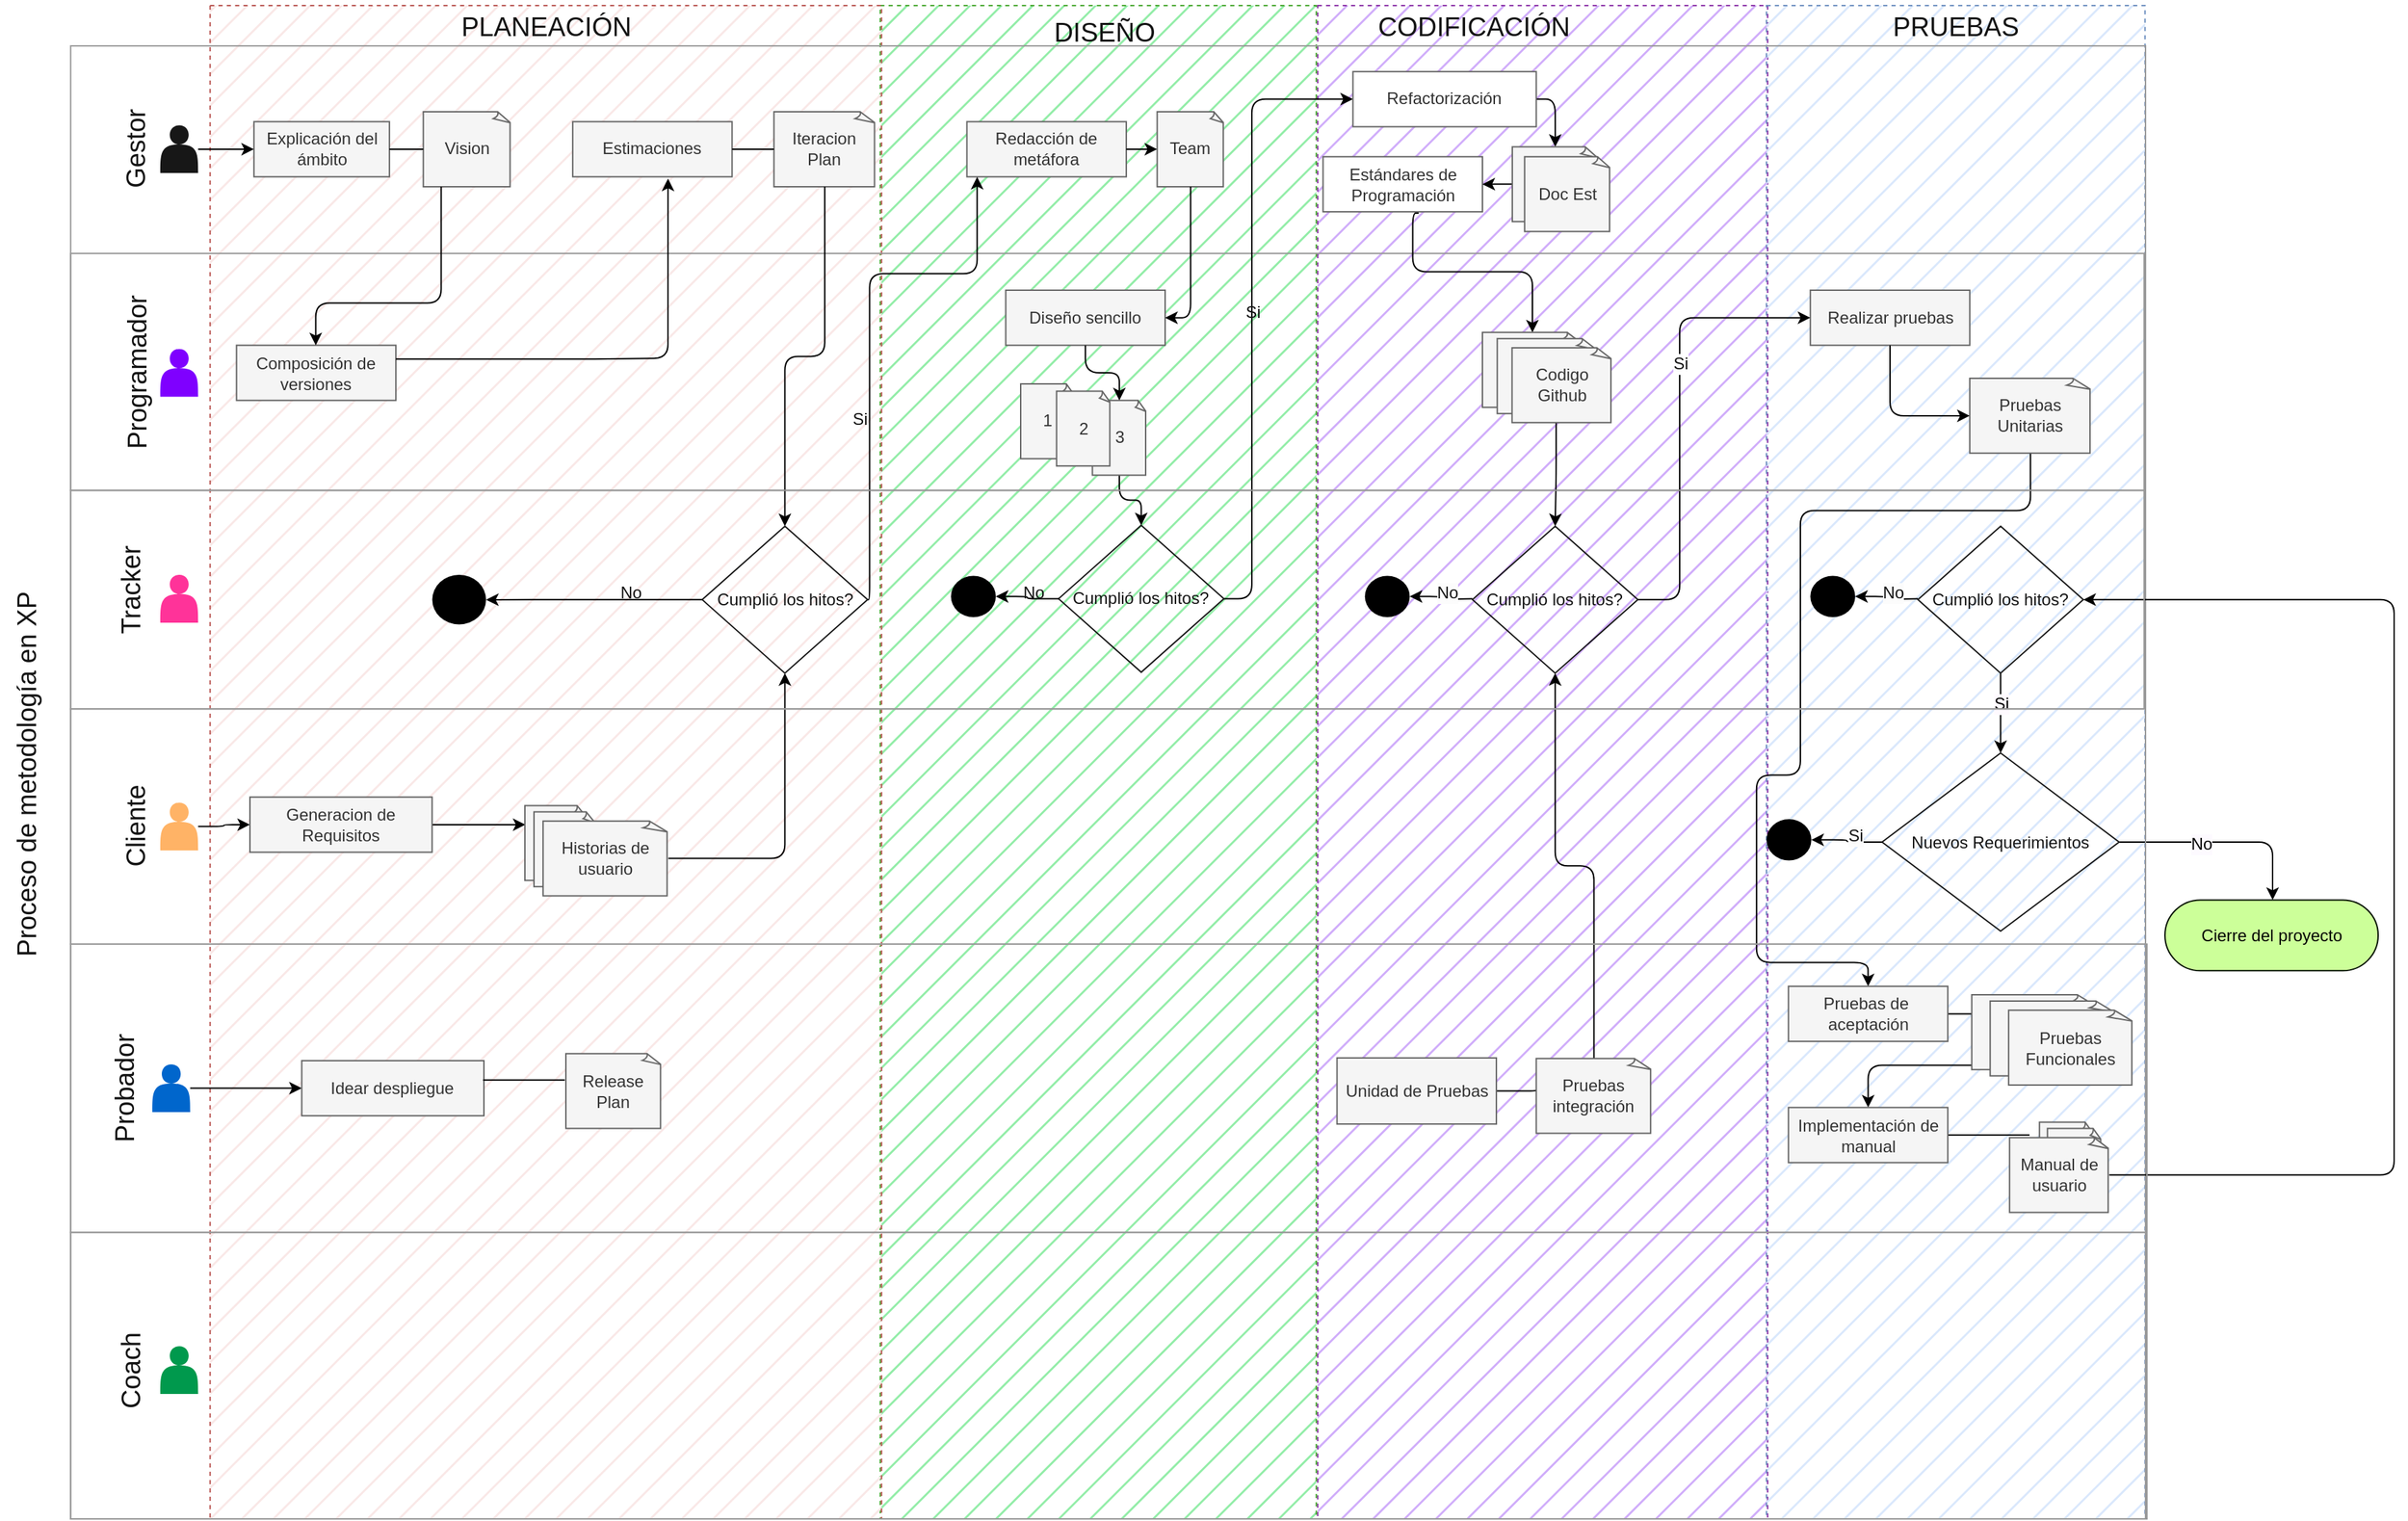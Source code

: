 <mxfile>
    <diagram name="Page-1" id="edf60f1a-56cd-e834-aa8a-f176f3a09ee4">
        <mxGraphModel dx="1084" dy="1592" grid="0" gridSize="10" guides="1" tooltips="1" connect="1" arrows="1" fold="1" page="1" pageScale="1" pageWidth="1169" pageHeight="827" background="#ffffff" math="0" shadow="0">
            <root>
                <mxCell id="0"/>
                <mxCell id="1" parent="0"/>
                <mxCell id="6" value="" style="rounded=1;whiteSpace=wrap;html=1;fillColor=#D0ADFA;strokeColor=#8A30A6;arcSize=0;dashed=1;fillStyle=hatch;container=0;" vertex="1" parent="1">
                    <mxGeometry x="973.867" y="-270.031" width="324" height="1090.03" as="geometry"/>
                </mxCell>
                <mxCell id="5" value="" style="rounded=1;whiteSpace=wrap;html=1;fillColor=#93EDA8;strokeColor=#46A62E;arcSize=0;dashed=1;fillStyle=hatch;container=0;" vertex="1" parent="1">
                    <mxGeometry x="658.867" y="-270.031" width="314" height="1090.03" as="geometry"/>
                </mxCell>
                <mxCell id="4" value="" style="rounded=1;whiteSpace=wrap;html=1;fillColor=#f9e8e7;strokeColor=#b85450;arcSize=0;dashed=1;fillStyle=hatch;container=0;" vertex="1" parent="1">
                    <mxGeometry x="176.296" y="-270.031" width="483.495" height="1090.031" as="geometry"/>
                </mxCell>
                <mxCell id="7" value="" style="rounded=1;whiteSpace=wrap;html=1;fillColor=#dae8fc;strokeColor=#6c8ebf;arcSize=0;dashed=1;fillStyle=hatch;container=0;" vertex="1" parent="1">
                    <mxGeometry x="1297.069" y="-270.031" width="272.593" height="1090.031" as="geometry"/>
                </mxCell>
                <mxCell id="8" value="" style="rounded=0;whiteSpace=wrap;html=1;strokeColor=#999999;fillColor=none;gradientColor=default;container=0;" vertex="1" parent="1">
                    <mxGeometry x="75.87" y="-240.93" width="1494.13" height="1060.93" as="geometry"/>
                </mxCell>
                <mxCell id="14" value="" style="rounded=0;whiteSpace=wrap;html=1;strokeColor=#999999;fillColor=none;gradientColor=default;container=0;" vertex="1" parent="1">
                    <mxGeometry x="75.87" y="-91.45" width="1493.13" height="170.65" as="geometry"/>
                </mxCell>
                <mxCell id="52" value="1" style="whiteSpace=wrap;html=1;shape=mxgraph.basic.document;fillColor=#f5f5f5;fontColor=#333333;strokeColor=#666666;container=0;" vertex="1" parent="1">
                    <mxGeometry x="760.005" y="2.476" width="38.737" height="53.906" as="geometry"/>
                </mxCell>
                <mxCell id="dXnAT8kCQ46dJtLnXvoW-5" value="Explicación del ámbito" style="rounded=0;whiteSpace=wrap;html=1;fillColor=#f5f5f5;fontColor=#333333;strokeColor=#666666;container=0;" parent="1" vertex="1">
                    <mxGeometry x="207.859" y="-186.361" width="97.56" height="39.686" as="geometry"/>
                </mxCell>
                <mxCell id="2" value="Vision" style="whiteSpace=wrap;html=1;shape=mxgraph.basic.document;fillColor=#f5f5f5;fontColor=#333333;strokeColor=#666666;container=0;" vertex="1" parent="1">
                    <mxGeometry x="329.809" y="-193.465" width="63.127" height="53.906" as="geometry"/>
                </mxCell>
                <mxCell id="3" style="edgeStyle=none;html=1;strokeColor=#000000;endArrow=none;endFill=0;" edge="1" parent="1" source="dXnAT8kCQ46dJtLnXvoW-5" target="2">
                    <mxGeometry relative="1" as="geometry"/>
                </mxCell>
                <mxCell id="9" value="Proceso de metodología en XP" style="text;html=1;align=center;verticalAlign=middle;whiteSpace=wrap;rounded=0;fontColor=#141414;rotation=-90;fontSize=19;container=0;" vertex="1" parent="1">
                    <mxGeometry x="-166.598" y="263.079" width="423.237" height="39.686" as="geometry"/>
                </mxCell>
                <mxCell id="16" value="Coach" style="text;html=1;align=center;verticalAlign=middle;whiteSpace=wrap;rounded=0;fontColor=#141414;rotation=-90;fontSize=19;container=0;" vertex="1" parent="1">
                    <mxGeometry x="21.348" y="693.006" width="196.554" height="39.686" as="geometry"/>
                </mxCell>
                <mxCell id="17" value="Probador" style="text;html=1;align=center;verticalAlign=middle;whiteSpace=wrap;rounded=0;fontColor=#141414;rotation=-90;fontSize=19;container=0;" vertex="1" parent="1">
                    <mxGeometry x="17.044" y="489.948" width="196.554" height="39.686" as="geometry"/>
                </mxCell>
                <mxCell id="18" value="Cliente" style="text;html=1;align=center;verticalAlign=middle;whiteSpace=wrap;rounded=0;fontColor=#141414;rotation=-90;fontSize=19;container=0;" vertex="1" parent="1">
                    <mxGeometry x="25.652" y="301.441" width="196.554" height="39.686" as="geometry"/>
                </mxCell>
                <mxCell id="19" value="Tracker" style="text;html=1;align=center;verticalAlign=middle;whiteSpace=wrap;rounded=0;fontColor=#141414;rotation=-90;fontSize=19;container=0;" vertex="1" parent="1">
                    <mxGeometry x="21.348" y="130.793" width="196.554" height="39.686" as="geometry"/>
                </mxCell>
                <mxCell id="20" value="Programador" style="text;html=1;align=center;verticalAlign=middle;whiteSpace=wrap;rounded=0;fontColor=#141414;rotation=-90;fontSize=19;container=0;" vertex="1" parent="1">
                    <mxGeometry x="25.652" y="-25.304" width="196.554" height="39.686" as="geometry"/>
                </mxCell>
                <mxCell id="22" value="Gestor" style="text;html=1;align=center;verticalAlign=middle;whiteSpace=wrap;rounded=0;fontColor=#141414;rotation=-90;fontSize=19;container=0;" vertex="1" parent="1">
                    <mxGeometry x="52.553" y="-186.361" width="142.753" height="39.686" as="geometry"/>
                </mxCell>
                <mxCell id="23" value="PLANEACIÓN" style="text;html=1;align=center;verticalAlign=middle;whiteSpace=wrap;rounded=0;fontColor=#141414;rotation=0;fontSize=19;container=0;" vertex="1" parent="1">
                    <mxGeometry x="346.667" y="-274" width="142.753" height="39.686" as="geometry"/>
                </mxCell>
                <mxCell id="24" value="DISEÑO&lt;span style=&quot;color: rgba(0, 0, 0, 0); font-family: monospace; font-size: 0px; text-align: start;&quot;&gt;%3CmxGraphModel%3E%3Croot%3E%3CmxCell%20id%3D%220%22%2F%3E%3CmxCell%20id%3D%221%22%20parent%3D%220%22%2F%3E%3CmxCell%20id%3D%222%22%20value%3D%22PLANEACI%C3%93N%22%20style%3D%22text%3Bhtml%3D1%3Balign%3Dcenter%3BverticalAlign%3Dmiddle%3BwhiteSpace%3Dwrap%3Brounded%3D0%3BfontColor%3D%23141414%3Brotation%3D0%3BfontSize%3D19%3B%22%20vertex%3D%221%22%20parent%3D%221%22%3E%3CmxGeometry%20x%3D%22171%22%20y%3D%22-7%22%20width%3D%2299.5%22%20height%3D%2230%22%20as%3D%22geometry%22%2F%3E%3C%2FmxCell%3E%3C%2Froot%3E%3C%2FmxGraphModel%3E&lt;/span&gt;" style="text;html=1;align=center;verticalAlign=middle;whiteSpace=wrap;rounded=0;fontColor=#141414;rotation=0;fontSize=19;container=0;" vertex="1" parent="1">
                    <mxGeometry x="749.245" y="-270.031" width="142.753" height="39.686" as="geometry"/>
                </mxCell>
                <mxCell id="25" value="CODIFICACIÓN" style="text;html=1;align=center;verticalAlign=middle;whiteSpace=wrap;rounded=0;fontColor=#141414;rotation=0;fontSize=19;container=0;" vertex="1" parent="1">
                    <mxGeometry x="1015.396" y="-274" width="142.753" height="39.686" as="geometry"/>
                </mxCell>
                <mxCell id="26" value="PRUEBAS" style="text;html=1;align=center;verticalAlign=middle;whiteSpace=wrap;rounded=0;fontColor=#141414;rotation=0;fontSize=19;container=0;" vertex="1" parent="1">
                    <mxGeometry x="1361.989" y="-274" width="142.753" height="39.686" as="geometry"/>
                </mxCell>
                <mxCell id="27" value="Estimaciones" style="rounded=0;whiteSpace=wrap;html=1;fillColor=#f5f5f5;fontColor=#333333;strokeColor=#666666;container=0;" vertex="1" parent="1">
                    <mxGeometry x="437.412" y="-186.361" width="114.776" height="39.686" as="geometry"/>
                </mxCell>
                <mxCell id="28" value="Iteracion Plan" style="whiteSpace=wrap;html=1;shape=mxgraph.basic.document;fillColor=#f5f5f5;fontColor=#333333;strokeColor=#666666;container=0;" vertex="1" parent="1">
                    <mxGeometry x="582.317" y="-193.465" width="73.17" height="53.906" as="geometry"/>
                </mxCell>
                <mxCell id="30" style="edgeStyle=none;html=1;strokeColor=#000000;fontSize=19;fontColor=#141414;endArrow=none;endFill=0;" edge="1" parent="1" source="27" target="28">
                    <mxGeometry relative="1" as="geometry"/>
                </mxCell>
                <mxCell id="31" value="Composición de versiones" style="rounded=0;whiteSpace=wrap;html=1;fillColor=#f5f5f5;fontColor=#333333;strokeColor=#666666;container=0;" vertex="1" parent="1">
                    <mxGeometry x="195.306" y="-25.304" width="114.776" height="39.686" as="geometry"/>
                </mxCell>
                <mxCell id="72" style="edgeStyle=orthogonalEdgeStyle;html=1;strokeColor=#000000;fontSize=12;fontColor=#141414;" edge="1" parent="1" source="2" target="31">
                    <mxGeometry relative="1" as="geometry">
                        <Array as="points">
                            <mxPoint x="342.721" y="-55.729"/>
                            <mxPoint x="252.335" y="-55.729"/>
                        </Array>
                    </mxGeometry>
                </mxCell>
                <mxCell id="37" value="Redacción de metáfora" style="rounded=0;whiteSpace=wrap;html=1;fillColor=#f5f5f5;fontColor=#333333;strokeColor=#666666;container=0;" vertex="1" parent="1">
                    <mxGeometry x="721.268" y="-186.348" width="114.776" height="39.686" as="geometry"/>
                </mxCell>
                <mxCell id="38" value="Team" style="whiteSpace=wrap;html=1;shape=mxgraph.basic.document;fillColor=#f5f5f5;fontColor=#333333;strokeColor=#666666;container=0;" vertex="1" parent="1">
                    <mxGeometry x="858.282" y="-193.465" width="48.063" height="53.906" as="geometry"/>
                </mxCell>
                <mxCell id="39" style="edgeStyle=none;html=1;entryX=0;entryY=0.5;entryDx=0;entryDy=0;entryPerimeter=0;strokeColor=#000000;fontSize=19;fontColor=#141414;" edge="1" parent="1" source="37" target="38">
                    <mxGeometry relative="1" as="geometry"/>
                </mxCell>
                <mxCell id="45" value="Diseño sencillo" style="rounded=0;whiteSpace=wrap;html=1;fillColor=#f5f5f5;fontColor=#333333;strokeColor=#666666;container=0;" vertex="1" parent="1">
                    <mxGeometry x="749.245" y="-64.989" width="114.776" height="39.686" as="geometry"/>
                </mxCell>
                <mxCell id="160" style="edgeStyle=orthogonalEdgeStyle;html=1;entryX=1;entryY=0.5;entryDx=0;entryDy=0;strokeColor=#000000;fontSize=12;fontColor=#141414;endArrow=classic;endFill=1;" edge="1" parent="1" source="38" target="45">
                    <mxGeometry relative="1" as="geometry"/>
                </mxCell>
                <mxCell id="61" value="Realizar pruebas" style="rounded=0;whiteSpace=wrap;html=1;fillColor=#f5f5f5;fontColor=#333333;strokeColor=#666666;container=0;" vertex="1" parent="1">
                    <mxGeometry x="1328.632" y="-64.989" width="114.776" height="39.686" as="geometry"/>
                </mxCell>
                <mxCell id="191" style="edgeStyle=orthogonalEdgeStyle;html=1;entryX=0.5;entryY=0;entryDx=0;entryDy=0;strokeColor=#000000;fontSize=12;fontColor=#141414;endArrow=classic;endFill=1;" edge="1" parent="1" source="62" target="224">
                    <mxGeometry relative="1" as="geometry">
                        <Array as="points">
                            <mxPoint x="1487.884" y="93.753"/>
                            <mxPoint x="1321.459" y="93.753"/>
                            <mxPoint x="1321.459" y="284.244"/>
                            <mxPoint x="1289.895" y="284.244"/>
                            <mxPoint x="1289.895" y="419.175"/>
                            <mxPoint x="1370.239" y="419.175"/>
                        </Array>
                    </mxGeometry>
                </mxCell>
                <mxCell id="62" value="Pruebas Unitarias" style="whiteSpace=wrap;html=1;shape=mxgraph.basic.document;fillColor=#f5f5f5;fontColor=#333333;strokeColor=#666666;container=0;" vertex="1" parent="1">
                    <mxGeometry x="1443.408" y="-1.492" width="87.517" height="53.906" as="geometry"/>
                </mxCell>
                <mxCell id="64" style="edgeStyle=orthogonalEdgeStyle;html=1;strokeColor=#000000;fontSize=19;fontColor=#141414;entryX=0;entryY=0.5;entryDx=0;entryDy=0;entryPerimeter=0;" edge="1" parent="1" source="61" target="62">
                    <mxGeometry relative="1" as="geometry">
                        <Array as="points">
                            <mxPoint x="1386.02" y="24.965"/>
                        </Array>
                    </mxGeometry>
                </mxCell>
                <mxCell id="67" style="edgeStyle=orthogonalEdgeStyle;html=1;strokeColor=#000000;fontSize=12;fontColor=#141414;" edge="1" parent="1" source="66" target="65">
                    <mxGeometry relative="1" as="geometry"/>
                </mxCell>
                <mxCell id="70" value="No" style="edgeLabel;html=1;align=center;verticalAlign=middle;resizable=0;points=[];fontSize=12;fontColor=#141414;labelBackgroundColor=none;container=0;" vertex="1" connectable="0" parent="67">
                    <mxGeometry x="-0.385" relative="1" as="geometry">
                        <mxPoint x="-4" y="-5" as="offset"/>
                    </mxGeometry>
                </mxCell>
                <mxCell id="68" style="edgeStyle=orthogonalEdgeStyle;html=1;strokeColor=#000000;fontSize=12;fontColor=#141414;" edge="1" parent="1" source="66" target="37">
                    <mxGeometry relative="1" as="geometry">
                        <Array as="points">
                            <mxPoint x="651.182" y="157.25"/>
                            <mxPoint x="651.182" y="-76.895"/>
                            <mxPoint x="728.656" y="-76.895"/>
                        </Array>
                    </mxGeometry>
                </mxCell>
                <mxCell id="69" value="Si" style="edgeLabel;html=1;align=center;verticalAlign=middle;resizable=0;points=[];fontSize=12;fontColor=#141414;labelBackgroundColor=none;container=0;" vertex="1" connectable="0" parent="68">
                    <mxGeometry x="-0.271" y="2" relative="1" as="geometry">
                        <mxPoint x="-5" y="8" as="offset"/>
                    </mxGeometry>
                </mxCell>
                <mxCell id="66" value="Cumplió los hitos?" style="rhombus;whiteSpace=wrap;html=1;labelBackgroundColor=none;strokeColor=#191919;fontSize=12;fontColor=#141414;fillColor=none;gradientColor=none;gradientDirection=north;container=0;" vertex="1" parent="1">
                    <mxGeometry x="530.667" y="104.998" width="119.08" height="105.828" as="geometry"/>
                </mxCell>
                <mxCell id="74" style="edgeStyle=orthogonalEdgeStyle;html=1;entryX=0.5;entryY=0;entryDx=0;entryDy=0;strokeColor=#000000;fontSize=12;fontColor=#141414;endArrow=classic;endFill=1;" edge="1" parent="1" source="28" target="66">
                    <mxGeometry relative="1" as="geometry"/>
                </mxCell>
                <mxCell id="73" style="edgeStyle=orthogonalEdgeStyle;html=1;strokeColor=#000000;fontSize=12;fontColor=#141414;exitX=1;exitY=0.25;exitDx=0;exitDy=0;entryX=0.598;entryY=1.032;entryDx=0;entryDy=0;entryPerimeter=0;" edge="1" parent="1" source="31" target="27">
                    <mxGeometry relative="1" as="geometry">
                        <mxPoint x="423.065" y="-8.106" as="sourcePoint"/>
                        <Array as="points">
                            <mxPoint x="453.193" y="-16.044"/>
                            <mxPoint x="506.277" y="-16.044"/>
                        </Array>
                    </mxGeometry>
                </mxCell>
                <mxCell id="155" style="edgeStyle=orthogonalEdgeStyle;html=1;strokeColor=#000000;fontSize=12;fontColor=#141414;endArrow=classic;endFill=1;" edge="1" parent="1" source="148" target="dXnAT8kCQ46dJtLnXvoW-5">
                    <mxGeometry relative="1" as="geometry"/>
                </mxCell>
                <mxCell id="148" value="" style="shape=actor;whiteSpace=wrap;html=1;dashed=1;labelBackgroundColor=none;fillStyle=auto;strokeColor=none;fontSize=12;fontColor=#141414;fillColor=#171717;gradientColor=none;gradientDirection=north;container=0;" vertex="1" parent="1">
                    <mxGeometry x="140.428" y="-183.715" width="27.259" height="34.394" as="geometry"/>
                </mxCell>
                <mxCell id="149" value="" style="shape=actor;whiteSpace=wrap;html=1;dashed=1;labelBackgroundColor=none;fillStyle=auto;strokeColor=none;fontSize=12;fontColor=#141414;fillColor=#7F00FF;gradientColor=none;gradientDirection=north;container=0;" vertex="1" parent="1">
                    <mxGeometry x="140.428" y="-22.658" width="27.259" height="34.394" as="geometry"/>
                </mxCell>
                <mxCell id="150" value="" style="shape=actor;whiteSpace=wrap;html=1;dashed=1;labelBackgroundColor=none;fillStyle=auto;strokeColor=none;fontSize=12;fontColor=#141414;fillColor=#FF3399;gradientColor=none;gradientDirection=north;container=0;" vertex="1" parent="1">
                    <mxGeometry x="140.428" y="140.053" width="27.259" height="34.394" as="geometry"/>
                </mxCell>
                <mxCell id="210" style="edgeStyle=orthogonalEdgeStyle;html=1;strokeColor=#000000;fontSize=12;fontColor=#050505;endArrow=classic;endFill=1;" edge="1" parent="1" source="151" target="205">
                    <mxGeometry relative="1" as="geometry"/>
                </mxCell>
                <mxCell id="151" value="" style="shape=actor;whiteSpace=wrap;html=1;dashed=1;labelBackgroundColor=none;fillStyle=auto;strokeColor=none;fontSize=12;fontColor=#141414;fillColor=#FFB366;gradientColor=none;gradientDirection=north;container=0;" vertex="1" parent="1">
                    <mxGeometry x="140.428" y="304.087" width="27.259" height="34.394" as="geometry"/>
                </mxCell>
                <mxCell id="218" style="edgeStyle=orthogonalEdgeStyle;html=1;strokeColor=#000000;fontSize=12;fontColor=#050505;endArrow=classic;endFill=1;" edge="1" parent="1" source="152" target="213">
                    <mxGeometry relative="1" as="geometry"/>
                </mxCell>
                <mxCell id="152" value="" style="shape=actor;whiteSpace=wrap;html=1;dashed=1;labelBackgroundColor=none;fillStyle=auto;strokeColor=none;fontSize=12;fontColor=#141414;fillColor=#0066CC;gradientColor=none;gradientDirection=north;container=0;" vertex="1" parent="1">
                    <mxGeometry x="134.689" y="492.594" width="27.259" height="34.394" as="geometry"/>
                </mxCell>
                <mxCell id="153" value="" style="shape=actor;whiteSpace=wrap;html=1;dashed=1;labelBackgroundColor=none;fillStyle=auto;strokeColor=none;fontSize=12;fontColor=#141414;fillColor=#00994D;gradientColor=none;gradientDirection=north;container=0;" vertex="1" parent="1">
                    <mxGeometry x="140.428" y="695.652" width="27.259" height="34.394" as="geometry"/>
                </mxCell>
                <mxCell id="166" style="edgeStyle=orthogonalEdgeStyle;html=1;strokeColor=#000000;fontSize=12;fontColor=#141414;endArrow=classic;endFill=1;entryX=0;entryY=0.5;entryDx=0;entryDy=0;" edge="1" parent="1" source="161" target="252">
                    <mxGeometry relative="1" as="geometry">
                        <Array as="points">
                            <mxPoint x="926.431" y="157.25"/>
                            <mxPoint x="926.431" y="-202.566"/>
                        </Array>
                    </mxGeometry>
                </mxCell>
                <mxCell id="167" value="Si" style="edgeLabel;html=1;align=center;verticalAlign=middle;resizable=0;points=[];fontSize=12;fontColor=#141414;labelBackgroundColor=none;container=0;" vertex="1" connectable="0" parent="166">
                    <mxGeometry x="0.002" relative="1" as="geometry">
                        <mxPoint as="offset"/>
                    </mxGeometry>
                </mxCell>
                <mxCell id="161" value="Cumplió los hitos?" style="rhombus;whiteSpace=wrap;html=1;labelBackgroundColor=none;strokeColor=#191919;fontSize=12;fontColor=#141414;fillColor=none;gradientColor=none;gradientDirection=north;container=0;" vertex="1" parent="1">
                    <mxGeometry x="787.264" y="104.336" width="119.08" height="105.828" as="geometry"/>
                </mxCell>
                <mxCell id="162" value="2" style="ellipse;whiteSpace=wrap;html=1;strokeColor=none;fontSize=19;fillColor=#000000;labelBackgroundColor=none;gradientDirection=north;container=0;" vertex="1" parent="1">
                    <mxGeometry x="709.79" y="140.715" width="32.281" height="29.764" as="geometry"/>
                </mxCell>
                <mxCell id="163" style="edgeStyle=orthogonalEdgeStyle;html=1;strokeColor=#000000;fontSize=12;fontColor=#141414;exitX=0;exitY=0.5;exitDx=0;exitDy=0;" edge="1" parent="1" target="162" source="161">
                    <mxGeometry relative="1" as="geometry">
                        <mxPoint x="968.058" y="158.592" as="sourcePoint"/>
                    </mxGeometry>
                </mxCell>
                <mxCell id="164" value="No" style="edgeLabel;html=1;align=center;verticalAlign=middle;resizable=0;points=[];fontSize=12;fontColor=#141414;labelBackgroundColor=none;container=0;" vertex="1" connectable="0" parent="163">
                    <mxGeometry x="-0.385" relative="1" as="geometry">
                        <mxPoint x="-4" y="-5" as="offset"/>
                    </mxGeometry>
                </mxCell>
                <mxCell id="165" style="edgeStyle=orthogonalEdgeStyle;html=1;entryX=0.5;entryY=0;entryDx=0;entryDy=0;strokeColor=#000000;fontSize=12;fontColor=#141414;endArrow=classic;endFill=1;" edge="1" parent="1" source="54" target="161">
                    <mxGeometry relative="1" as="geometry"/>
                </mxCell>
                <mxCell id="54" value="3" style="whiteSpace=wrap;html=1;shape=mxgraph.basic.document;fillColor=#f5f5f5;fontColor=#333333;strokeColor=#666666;container=0;" vertex="1" parent="1">
                    <mxGeometry x="811.654" y="14.382" width="38.737" height="53.906" as="geometry"/>
                </mxCell>
                <mxCell id="177" style="edgeStyle=orthogonalEdgeStyle;html=1;strokeColor=#000000;fontSize=12;fontColor=#141414;endArrow=classic;endFill=1;" edge="1" parent="1" source="172" target="61">
                    <mxGeometry relative="1" as="geometry">
                        <Array as="points">
                            <mxPoint x="1234.546" y="158.573"/>
                            <mxPoint x="1234.546" y="-45.146"/>
                        </Array>
                    </mxGeometry>
                </mxCell>
                <mxCell id="178" value="Si" style="edgeLabel;html=1;align=center;verticalAlign=middle;resizable=0;points=[];fontSize=12;fontColor=#141414;labelBackgroundColor=#FFFFFF;container=0;" vertex="1" connectable="0" parent="177">
                    <mxGeometry x="0.222" relative="1" as="geometry">
                        <mxPoint as="offset"/>
                    </mxGeometry>
                </mxCell>
                <mxCell id="172" value="Cumplió los hitos?" style="rhombus;whiteSpace=wrap;html=1;labelBackgroundColor=none;strokeColor=#191919;fontSize=12;fontColor=#141414;fillColor=none;gradientColor=none;gradientDirection=north;container=0;" vertex="1" parent="1">
                    <mxGeometry x="1085.337" y="104.998" width="119.08" height="105.828" as="geometry"/>
                </mxCell>
                <mxCell id="173" value="3" style="ellipse;whiteSpace=wrap;html=1;strokeColor=none;fontSize=19;fillColor=#000000;labelBackgroundColor=none;gradientDirection=north;container=0;" vertex="1" parent="1">
                    <mxGeometry x="1007.863" y="140.715" width="32.281" height="29.764" as="geometry"/>
                </mxCell>
                <mxCell id="174" style="edgeStyle=orthogonalEdgeStyle;html=1;strokeColor=#000000;fontSize=12;fontColor=#141414;exitX=0;exitY=0.5;exitDx=0;exitDy=0;" edge="1" parent="1" target="173">
                    <mxGeometry relative="1" as="geometry">
                        <mxPoint x="1085.337" y="157.25" as="sourcePoint"/>
                    </mxGeometry>
                </mxCell>
                <mxCell id="175" value="No" style="edgeLabel;html=1;align=center;verticalAlign=middle;resizable=0;points=[];fontSize=12;fontColor=#141414;labelBackgroundColor=#FCFCFC;container=0;" vertex="1" connectable="0" parent="174">
                    <mxGeometry x="-0.385" relative="1" as="geometry">
                        <mxPoint x="-4" y="-5" as="offset"/>
                    </mxGeometry>
                </mxCell>
                <mxCell id="176" style="edgeStyle=orthogonalEdgeStyle;html=1;entryX=0.5;entryY=0;entryDx=0;entryDy=0;strokeColor=#000000;fontSize=12;fontColor=#141414;endArrow=classic;endFill=1;entryPerimeter=0;exitX=0.6;exitY=1.023;exitDx=0;exitDy=0;exitPerimeter=0;" edge="1" parent="1" source="40" target="179">
                    <mxGeometry relative="1" as="geometry">
                        <Array as="points">
                            <mxPoint x="1042.296" y="-78.218"/>
                            <mxPoint x="1128.378" y="-78.218"/>
                        </Array>
                    </mxGeometry>
                </mxCell>
                <mxCell id="183" style="edgeStyle=orthogonalEdgeStyle;html=1;entryX=0.5;entryY=0;entryDx=0;entryDy=0;strokeColor=#000000;fontSize=12;fontColor=#141414;endArrow=classic;endFill=1;" edge="1" parent="1" source="181" target="172">
                    <mxGeometry relative="1" as="geometry">
                        <Array as="points">
                            <mxPoint x="1145.595" y="67.296"/>
                            <mxPoint x="1145.595" y="67.296"/>
                        </Array>
                    </mxGeometry>
                </mxCell>
                <mxCell id="250" style="edgeStyle=orthogonalEdgeStyle;html=1;entryX=0.5;entryY=0;entryDx=0;entryDy=0;strokeColor=#000000;fontSize=12;fontColor=#050505;endArrow=classic;endFill=1;" edge="1" parent="1" source="187" target="192">
                    <mxGeometry relative="1" as="geometry"/>
                </mxCell>
                <mxCell id="251" value="Si" style="edgeLabel;html=1;align=center;verticalAlign=middle;resizable=0;points=[];fontSize=12;fontColor=#050505;labelBackgroundColor=#FFFAFF;container=0;" vertex="1" connectable="0" parent="250">
                    <mxGeometry x="-0.258" relative="1" as="geometry">
                        <mxPoint as="offset"/>
                    </mxGeometry>
                </mxCell>
                <mxCell id="187" value="Cumplió los hitos?" style="rhombus;whiteSpace=wrap;html=1;labelBackgroundColor=none;strokeColor=#191919;fontSize=12;fontColor=#141414;fillColor=none;gradientColor=none;gradientDirection=north;container=0;" vertex="1" parent="1">
                    <mxGeometry x="1406.106" y="104.998" width="119.08" height="105.828" as="geometry"/>
                </mxCell>
                <mxCell id="188" value="4" style="ellipse;whiteSpace=wrap;html=1;strokeColor=none;fontSize=19;fillColor=#000000;labelBackgroundColor=none;gradientDirection=north;container=0;" vertex="1" parent="1">
                    <mxGeometry x="1328.632" y="140.715" width="32.281" height="29.764" as="geometry"/>
                </mxCell>
                <mxCell id="189" style="edgeStyle=orthogonalEdgeStyle;html=1;strokeColor=#000000;fontSize=12;fontColor=#141414;exitX=0;exitY=0.5;exitDx=0;exitDy=0;" edge="1" parent="1" target="188">
                    <mxGeometry relative="1" as="geometry">
                        <mxPoint x="1406.106" y="157.25" as="sourcePoint"/>
                    </mxGeometry>
                </mxCell>
                <mxCell id="190" value="No" style="edgeLabel;html=1;align=center;verticalAlign=middle;resizable=0;points=[];fontSize=12;fontColor=#141414;labelBackgroundColor=#FCFCFC;container=0;" vertex="1" connectable="0" parent="189">
                    <mxGeometry x="-0.385" relative="1" as="geometry">
                        <mxPoint x="-4" y="-5" as="offset"/>
                    </mxGeometry>
                </mxCell>
                <mxCell id="194" style="edgeStyle=orthogonalEdgeStyle;html=1;strokeColor=#000000;fontSize=12;fontColor=#141414;endArrow=classic;endFill=1;" edge="1" parent="1" source="192" target="195">
                    <mxGeometry relative="1" as="geometry">
                        <mxPoint x="1625.616" y="321.284" as="targetPoint"/>
                        <Array as="points">
                            <mxPoint x="1661.483" y="333.19"/>
                        </Array>
                    </mxGeometry>
                </mxCell>
                <mxCell id="199" value="No" style="edgeLabel;html=1;align=center;verticalAlign=middle;resizable=0;points=[];fontSize=12;fontColor=#050505;labelBackgroundColor=#FDFAFF;container=0;" vertex="1" connectable="0" parent="194">
                    <mxGeometry x="-0.222" y="-1" relative="1" as="geometry">
                        <mxPoint as="offset"/>
                    </mxGeometry>
                </mxCell>
                <mxCell id="195" value="Cierre del proyecto" style="rounded=1;whiteSpace=wrap;html=1;labelBackgroundColor=none;fillStyle=auto;strokeColor=#091406;fontSize=12;fontColor=#050505;fillColor=#CCFF99;gradientColor=none;gradientDirection=north;arcSize=50;container=0;" vertex="1" parent="1">
                    <mxGeometry x="1584.009" y="374.198" width="153.513" height="50.93" as="geometry"/>
                </mxCell>
                <mxCell id="55" style="edgeStyle=orthogonalEdgeStyle;html=1;strokeColor=#000000;fontSize=19;fontColor=#141414;" edge="1" parent="1" source="45" target="54">
                    <mxGeometry relative="1" as="geometry"/>
                </mxCell>
                <mxCell id="221" style="edgeStyle=orthogonalEdgeStyle;html=1;entryX=0.5;entryY=1;entryDx=0;entryDy=0;strokeColor=#000000;fontSize=12;fontColor=#050505;endArrow=classic;endFill=1;" edge="1" parent="1" source="209" target="66">
                    <mxGeometry relative="1" as="geometry"/>
                </mxCell>
                <mxCell id="229" style="edgeStyle=orthogonalEdgeStyle;html=1;entryX=0.5;entryY=1;entryDx=0;entryDy=0;strokeColor=#000000;fontSize=12;fontColor=#050505;endArrow=classic;endFill=1;" edge="1" parent="1" source="133" target="172">
                    <mxGeometry relative="1" as="geometry"/>
                </mxCell>
                <mxCell id="231" style="edgeStyle=orthogonalEdgeStyle;html=1;entryX=1;entryY=0.5;entryDx=0;entryDy=0;strokeColor=#000000;fontSize=12;fontColor=#050505;endArrow=classic;endFill=1;exitX=1;exitY=0.5;exitDx=0;exitDy=0;exitPerimeter=0;" edge="1" parent="1" source="248" target="187">
                    <mxGeometry relative="1" as="geometry">
                        <Array as="points">
                            <mxPoint x="1749" y="572.626"/>
                            <mxPoint x="1749" y="158.573"/>
                        </Array>
                    </mxGeometry>
                </mxCell>
                <mxCell id="10" value="" style="rounded=0;whiteSpace=wrap;html=1;strokeColor=#999999;fillColor=none;gradientColor=default;container=0;" vertex="1" parent="1">
                    <mxGeometry x="75.87" y="613.63" width="1495.13" height="206.37" as="geometry"/>
                </mxCell>
                <mxCell id="11" value="" style="rounded=0;whiteSpace=wrap;html=1;strokeColor=#999999;fillColor=none;gradientColor=default;container=0;" vertex="1" parent="1">
                    <mxGeometry x="75.87" y="405.95" width="1495.13" height="207.69" as="geometry"/>
                </mxCell>
                <mxCell id="12" value="" style="rounded=0;whiteSpace=wrap;html=1;strokeColor=#999999;fillColor=none;gradientColor=default;container=0;" vertex="1" parent="1">
                    <mxGeometry x="75.87" y="236.62" width="1494.13" height="169.33" as="geometry"/>
                </mxCell>
                <mxCell id="13" value="" style="rounded=0;whiteSpace=wrap;html=1;strokeColor=#999999;fillColor=none;gradientColor=default;container=0;" vertex="1" parent="1">
                    <mxGeometry x="75.87" y="79.2" width="1493.13" height="157.42" as="geometry"/>
                </mxCell>
                <mxCell id="192" value="Nuevos Requerimientos" style="rhombus;whiteSpace=wrap;html=1;labelBackgroundColor=none;strokeColor=#191919;fontSize=12;fontColor=#141414;fillColor=none;gradientColor=none;gradientDirection=north;container=0;" vertex="1" parent="1">
                    <mxGeometry x="1380.281" y="268.37" width="170.73" height="128.317" as="geometry"/>
                </mxCell>
                <mxCell id="200" value="1" style="ellipse;whiteSpace=wrap;html=1;strokeColor=none;fontSize=19;fillColor=#000000;labelBackgroundColor=none;gradientDirection=north;container=0;" vertex="1" parent="1">
                    <mxGeometry x="1297.069" y="315.993" width="32.281" height="29.764" as="geometry"/>
                </mxCell>
                <mxCell id="201" style="edgeStyle=orthogonalEdgeStyle;html=1;strokeColor=#000000;fontSize=12;fontColor=#141414;exitX=0;exitY=0.5;exitDx=0;exitDy=0;exitPerimeter=0;" edge="1" parent="1" target="200" source="192">
                    <mxGeometry relative="1" as="geometry">
                        <mxPoint x="1374.543" y="332.528" as="sourcePoint"/>
                    </mxGeometry>
                </mxCell>
                <mxCell id="202" value="Si" style="edgeLabel;html=1;align=center;verticalAlign=middle;resizable=0;points=[];fontSize=12;fontColor=#141414;labelBackgroundColor=#FCFCFC;container=0;" vertex="1" connectable="0" parent="201">
                    <mxGeometry x="-0.385" relative="1" as="geometry">
                        <mxPoint x="-4" y="-5" as="offset"/>
                    </mxGeometry>
                </mxCell>
                <mxCell id="65" value="1" style="ellipse;whiteSpace=wrap;html=1;strokeColor=none;fontSize=19;fillColor=#000000;labelBackgroundColor=none;gradientDirection=north;container=0;" vertex="1" parent="1">
                    <mxGeometry x="336.265" y="140.053" width="38.737" height="35.717" as="geometry"/>
                </mxCell>
                <mxCell id="40" value="Estándares de Programación" style="rounded=0;whiteSpace=wrap;html=1;fillColor=#FFFFFF;fontColor=#333333;strokeColor=#666666;container=0;" vertex="1" parent="1">
                    <mxGeometry x="977.735" y="-161.134" width="114.776" height="39.686" as="geometry"/>
                </mxCell>
                <mxCell id="249" style="edgeStyle=orthogonalEdgeStyle;html=1;strokeColor=#000000;fontSize=12;fontColor=#050505;endArrow=classic;endFill=1;" edge="1" parent="1" source="228" target="244">
                    <mxGeometry relative="1" as="geometry">
                        <Array as="points">
                            <mxPoint x="1370.239" y="493.255"/>
                        </Array>
                    </mxGeometry>
                </mxCell>
                <mxCell id="253" style="edgeStyle=orthogonalEdgeStyle;html=1;entryX=0.5;entryY=0;entryDx=0;entryDy=0;entryPerimeter=0;strokeColor=#000000;fontSize=12;fontColor=#050505;endArrow=classic;endFill=1;exitX=1;exitY=0.5;exitDx=0;exitDy=0;" edge="1" parent="1" source="252" target="41">
                    <mxGeometry relative="1" as="geometry"/>
                </mxCell>
                <mxCell id="252" value="Refactorización" style="rounded=0;whiteSpace=wrap;html=1;fillColor=#FFFFFF;fontColor=#333333;strokeColor=#666666;container=0;" vertex="1" parent="1">
                    <mxGeometry x="999.255" y="-222.409" width="131.993" height="39.686" as="geometry"/>
                </mxCell>
                <mxCell id="254" style="edgeStyle=orthogonalEdgeStyle;html=1;strokeColor=#000000;fontSize=12;fontColor=#050505;endArrow=classic;endFill=1;" edge="1" parent="1" source="41" target="40">
                    <mxGeometry relative="1" as="geometry"/>
                </mxCell>
                <mxCell id="204" style="edgeStyle=orthogonalEdgeStyle;html=1;strokeColor=#000000;fontSize=12;fontColor=#141414;endArrow=classic;endFill=1;" edge="1" parent="1" source="205">
                    <mxGeometry relative="1" as="geometry">
                        <mxPoint x="403.409" y="319.961" as="targetPoint"/>
                    </mxGeometry>
                </mxCell>
                <mxCell id="205" value="Generacion de Requisitos" style="rounded=0;whiteSpace=wrap;html=1;fillColor=#f5f5f5;fontColor=#333333;strokeColor=#666666;container=0;" vertex="1" parent="1">
                    <mxGeometry x="204.99" y="300.119" width="131.173" height="39.686" as="geometry"/>
                </mxCell>
                <mxCell id="207" value="Doc" style="whiteSpace=wrap;html=1;shape=mxgraph.basic.document;fillColor=#f5f5f5;fontColor=#333333;strokeColor=#666666;container=0;" vertex="1" parent="1">
                    <mxGeometry x="402.979" y="306.23" width="44.271" height="53.906" as="geometry"/>
                </mxCell>
                <mxCell id="208" value="Doc" style="whiteSpace=wrap;html=1;shape=mxgraph.basic.document;fillColor=#f5f5f5;fontColor=#333333;strokeColor=#666666;container=0;" vertex="1" parent="1">
                    <mxGeometry x="409.537" y="310.701" width="44.271" height="53.906" as="geometry"/>
                </mxCell>
                <mxCell id="209" value="Historias de usuario" style="whiteSpace=wrap;html=1;shape=mxgraph.basic.document;fillColor=#f5f5f5;fontColor=#333333;strokeColor=#666666;container=0;" vertex="1" parent="1">
                    <mxGeometry x="416.092" y="317.316" width="90.185" height="53.906" as="geometry"/>
                </mxCell>
                <mxCell id="128" style="edgeStyle=orthogonalEdgeStyle;html=1;strokeColor=#000000;fontSize=12;fontColor=#141414;endArrow=none;endFill=0;" edge="1" parent="1" source="129">
                    <mxGeometry relative="1" as="geometry">
                        <mxPoint x="1161.395" y="507.807" as="targetPoint"/>
                        <Array as="points">
                            <mxPoint x="1132.683" y="511.775"/>
                            <mxPoint x="1132.683" y="510.452"/>
                            <mxPoint x="1161.377" y="510.452"/>
                        </Array>
                    </mxGeometry>
                </mxCell>
                <mxCell id="129" value="Unidad de Pruebas" style="rounded=0;whiteSpace=wrap;html=1;fillColor=#f5f5f5;fontColor=#333333;strokeColor=#666666;container=0;" vertex="1" parent="1">
                    <mxGeometry x="987.778" y="487.964" width="114.776" height="47.623" as="geometry"/>
                </mxCell>
                <mxCell id="133" value="Pruebas integración" style="whiteSpace=wrap;html=1;shape=mxgraph.basic.document;fillColor=#f5f5f5;fontColor=#333333;strokeColor=#666666;container=0;" vertex="1" parent="1">
                    <mxGeometry x="1131.248" y="488.374" width="83.213" height="53.906" as="geometry"/>
                </mxCell>
                <mxCell id="213" value="Idear despliegue" style="rounded=0;whiteSpace=wrap;html=1;fillColor=#f5f5f5;fontColor=#333333;strokeColor=#666666;container=0;" vertex="1" parent="1">
                    <mxGeometry x="242.292" y="489.948" width="131.173" height="39.686" as="geometry"/>
                </mxCell>
                <mxCell id="234" style="edgeStyle=orthogonalEdgeStyle;html=1;strokeColor=#000000;fontSize=12;fontColor=#141414;endArrow=none;endFill=0;" edge="1" parent="1">
                    <mxGeometry relative="1" as="geometry">
                        <mxPoint x="431.691" y="503.838" as="targetPoint"/>
                        <mxPoint x="372.85" y="503.838" as="sourcePoint"/>
                    </mxGeometry>
                </mxCell>
                <mxCell id="223" style="edgeStyle=orthogonalEdgeStyle;html=1;strokeColor=#000000;fontSize=12;fontColor=#141414;endArrow=none;endFill=0;" edge="1" parent="1" source="224">
                    <mxGeometry relative="1" as="geometry">
                        <mxPoint x="1486.467" y="456.215" as="targetPoint"/>
                    </mxGeometry>
                </mxCell>
                <mxCell id="224" value="Pruebas de&amp;nbsp; aceptación" style="rounded=0;whiteSpace=wrap;html=1;fillColor=#f5f5f5;fontColor=#333333;strokeColor=#666666;container=0;" vertex="1" parent="1">
                    <mxGeometry x="1312.85" y="436.372" width="114.776" height="39.686" as="geometry"/>
                </mxCell>
                <mxCell id="226" value="Doc" style="whiteSpace=wrap;html=1;shape=mxgraph.basic.document;fillColor=#f5f5f5;fontColor=#333333;strokeColor=#666666;container=0;" vertex="1" parent="1">
                    <mxGeometry x="1444.843" y="442.484" width="89.648" height="53.906" as="geometry"/>
                </mxCell>
                <mxCell id="227" value="Doc" style="whiteSpace=wrap;html=1;shape=mxgraph.basic.document;fillColor=#f5f5f5;fontColor=#333333;strokeColor=#666666;container=0;" vertex="1" parent="1">
                    <mxGeometry x="1458.124" y="446.955" width="89.648" height="53.906" as="geometry"/>
                </mxCell>
                <mxCell id="228" value="Pruebas Funcionales" style="whiteSpace=wrap;html=1;shape=mxgraph.basic.document;fillColor=#f5f5f5;fontColor=#333333;strokeColor=#666666;container=0;" vertex="1" parent="1">
                    <mxGeometry x="1471.406" y="453.57" width="89.648" height="53.906" as="geometry"/>
                </mxCell>
                <mxCell id="243" style="edgeStyle=orthogonalEdgeStyle;html=1;strokeColor=#000000;fontSize=12;fontColor=#141414;endArrow=none;endFill=0;" edge="1" parent="1" source="244">
                    <mxGeometry relative="1" as="geometry">
                        <mxPoint x="1486.467" y="543.524" as="targetPoint"/>
                    </mxGeometry>
                </mxCell>
                <mxCell id="244" value="Implementación de manual" style="rounded=0;whiteSpace=wrap;html=1;fillColor=#f5f5f5;fontColor=#333333;strokeColor=#666666;container=0;" vertex="1" parent="1">
                    <mxGeometry x="1312.85" y="523.681" width="114.776" height="39.686" as="geometry"/>
                </mxCell>
                <mxCell id="246" value="Doc" style="whiteSpace=wrap;html=1;shape=mxgraph.basic.document;fillColor=#f5f5f5;fontColor=#333333;strokeColor=#666666;container=0;" vertex="1" parent="1">
                    <mxGeometry x="1493.623" y="534.264" width="38.737" height="53.906" as="geometry"/>
                </mxCell>
                <mxCell id="247" value="Doc" style="whiteSpace=wrap;html=1;shape=mxgraph.basic.document;fillColor=#f5f5f5;fontColor=#333333;strokeColor=#666666;container=0;" vertex="1" parent="1">
                    <mxGeometry x="1499.362" y="538.735" width="38.737" height="53.906" as="geometry"/>
                </mxCell>
                <mxCell id="248" value="Manual de usuario" style="whiteSpace=wrap;html=1;shape=mxgraph.basic.document;fillColor=#f5f5f5;fontColor=#333333;strokeColor=#666666;container=0;" vertex="1" parent="1">
                    <mxGeometry x="1472.102" y="545.349" width="71.735" height="53.906" as="geometry"/>
                </mxCell>
                <mxCell id="239" value="Release Plan" style="whiteSpace=wrap;html=1;shape=mxgraph.basic.document;fillColor=#f5f5f5;fontColor=#333333;strokeColor=#666666;container=0;" vertex="1" parent="1">
                    <mxGeometry x="432.491" y="484.829" width="68.866" height="53.906" as="geometry"/>
                </mxCell>
                <mxCell id="41" value="Doc" style="whiteSpace=wrap;html=1;shape=mxgraph.basic.document;fillColor=#f5f5f5;fontColor=#333333;strokeColor=#666666;container=0;" vertex="1" parent="1">
                    <mxGeometry x="1114.031" y="-168.251" width="61.827" height="53.906" as="geometry"/>
                </mxCell>
                <mxCell id="42" value="Doc Est" style="whiteSpace=wrap;html=1;shape=mxgraph.basic.document;fillColor=#f5f5f5;fontColor=#333333;strokeColor=#666666;container=0;" vertex="1" parent="1">
                    <mxGeometry x="1122.864" y="-161.147" width="61.827" height="53.906" as="geometry"/>
                </mxCell>
                <mxCell id="53" value="2" style="whiteSpace=wrap;html=1;shape=mxgraph.basic.document;fillColor=#f5f5f5;fontColor=#333333;strokeColor=#666666;container=0;" vertex="1" parent="1">
                    <mxGeometry x="785.83" y="7.768" width="38.737" height="53.906" as="geometry"/>
                </mxCell>
                <mxCell id="179" value="Doc" style="whiteSpace=wrap;html=1;shape=mxgraph.basic.document;fillColor=#f5f5f5;fontColor=#333333;strokeColor=#666666;container=0;" vertex="1" parent="1">
                    <mxGeometry x="1092.511" y="-34.563" width="71.94" height="53.906" as="geometry"/>
                </mxCell>
                <mxCell id="180" value="Doc" style="whiteSpace=wrap;html=1;shape=mxgraph.basic.document;fillColor=#f5f5f5;fontColor=#333333;strokeColor=#666666;container=0;" vertex="1" parent="1">
                    <mxGeometry x="1103.169" y="-30.092" width="71.94" height="53.906" as="geometry"/>
                </mxCell>
                <mxCell id="181" value="Codigo Github" style="whiteSpace=wrap;html=1;shape=mxgraph.basic.document;fillColor=#f5f5f5;fontColor=#333333;strokeColor=#666666;container=0;" vertex="1" parent="1">
                    <mxGeometry x="1113.826" y="-23.478" width="71.94" height="53.906" as="geometry"/>
                </mxCell>
            </root>
        </mxGraphModel>
    </diagram>
</mxfile>